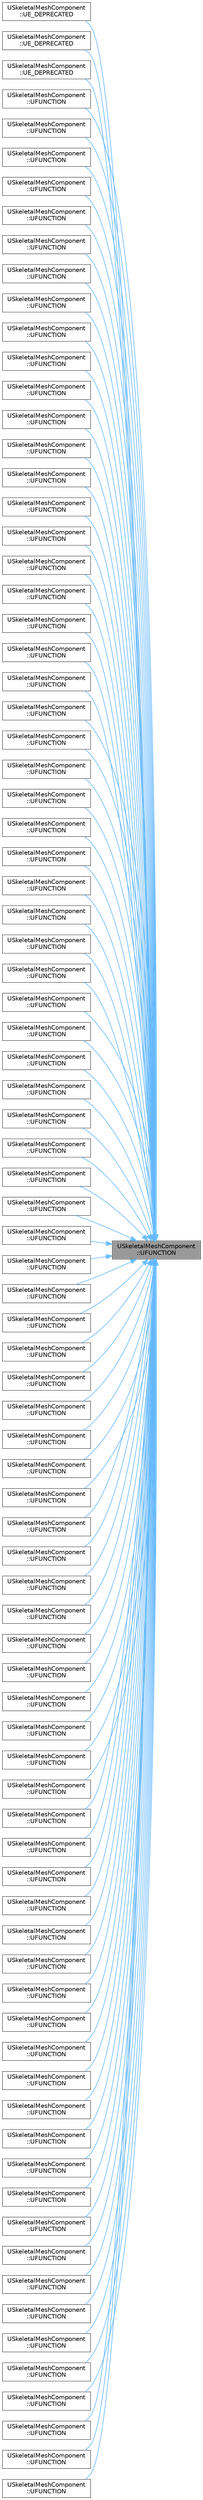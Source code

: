 digraph "USkeletalMeshComponent::UFUNCTION"
{
 // INTERACTIVE_SVG=YES
 // LATEX_PDF_SIZE
  bgcolor="transparent";
  edge [fontname=Helvetica,fontsize=10,labelfontname=Helvetica,labelfontsize=10];
  node [fontname=Helvetica,fontsize=10,shape=box,height=0.2,width=0.4];
  rankdir="RL";
  Node1 [id="Node000001",label="USkeletalMeshComponent\l::UFUNCTION",height=0.2,width=0.4,color="gray40", fillcolor="grey60", style="filled", fontcolor="black",tooltip="Set the SkeletalMesh rendered for this mesh."];
  Node1 -> Node2 [id="edge1_Node000001_Node000002",dir="back",color="steelblue1",style="solid",tooltip=" "];
  Node2 [id="Node000002",label="USkeletalMeshComponent\l::UE_DEPRECATED",height=0.2,width=0.4,color="grey40", fillcolor="white", style="filled",URL="$d2/d04/classUSkeletalMeshComponent.html#a48186c1c433cd054cfe8d4b9e07727c2",tooltip=" "];
  Node1 -> Node3 [id="edge2_Node000001_Node000003",dir="back",color="steelblue1",style="solid",tooltip=" "];
  Node3 [id="Node000003",label="USkeletalMeshComponent\l::UE_DEPRECATED",height=0.2,width=0.4,color="grey40", fillcolor="white", style="filled",URL="$d2/d04/classUSkeletalMeshComponent.html#a6dae4c934f00c7cdf143a092bbbdd2e3",tooltip=" "];
  Node1 -> Node4 [id="edge3_Node000001_Node000004",dir="back",color="steelblue1",style="solid",tooltip=" "];
  Node4 [id="Node000004",label="USkeletalMeshComponent\l::UE_DEPRECATED",height=0.2,width=0.4,color="grey40", fillcolor="white", style="filled",URL="$d2/d04/classUSkeletalMeshComponent.html#a67d084e7513312a721de10e393207876",tooltip="Returns all tagged linked instance nodes that match the tag."];
  Node1 -> Node5 [id="edge4_Node000001_Node000005",dir="back",color="steelblue1",style="solid",tooltip=" "];
  Node5 [id="Node000005",label="USkeletalMeshComponent\l::UFUNCTION",height=0.2,width=0.4,color="grey40", fillcolor="white", style="filled",URL="$d2/d04/classUSkeletalMeshComponent.html#a5ead743b8d0ac601d8fc7ad74bfed3d0",tooltip="Get curve value."];
  Node1 -> Node6 [id="edge5_Node000001_Node000006",dir="back",color="steelblue1",style="solid",tooltip=" "];
  Node6 [id="Node000006",label="USkeletalMeshComponent\l::UFUNCTION",height=0.2,width=0.4,color="grey40", fillcolor="white", style="filled",URL="$d2/d04/classUSkeletalMeshComponent.html#aae3533759dab37a90979177336d80d90",tooltip="Gets whether the post process blueprint is currently disabled for this component."];
  Node1 -> Node7 [id="edge6_Node000001_Node000007",dir="back",color="steelblue1",style="solid",tooltip=" "];
  Node7 [id="Node000007",label="USkeletalMeshComponent\l::UFUNCTION",height=0.2,width=0.4,color="grey40", fillcolor="white", style="filled",URL="$d2/d04/classUSkeletalMeshComponent.html#aa2bcd6a57b2cd9b0aec1116bad0edcf4",tooltip="Get float type attribute value."];
  Node1 -> Node8 [id="edge7_Node000001_Node000008",dir="back",color="steelblue1",style="solid",tooltip=" "];
  Node8 [id="Node000008",label="USkeletalMeshComponent\l::UFUNCTION",height=0.2,width=0.4,color="grey40", fillcolor="white", style="filled",URL="$d2/d04/classUSkeletalMeshComponent.html#ae5d02c8366f8c61bb9ce054fe878d8e0",tooltip="Get float type attribute value."];
  Node1 -> Node9 [id="edge8_Node000001_Node000009",dir="back",color="steelblue1",style="solid",tooltip=" "];
  Node9 [id="Node000009",label="USkeletalMeshComponent\l::UFUNCTION",height=0.2,width=0.4,color="grey40", fillcolor="white", style="filled",URL="$d2/d04/classUSkeletalMeshComponent.html#ac5a3296d584f10fa8015814a6feab6cb",tooltip="Get integer type attribute value."];
  Node1 -> Node10 [id="edge9_Node000001_Node000010",dir="back",color="steelblue1",style="solid",tooltip=" "];
  Node10 [id="Node000010",label="USkeletalMeshComponent\l::UFUNCTION",height=0.2,width=0.4,color="grey40", fillcolor="white", style="filled",URL="$d2/d04/classUSkeletalMeshComponent.html#a0dbf32c1377d30c1c197041fad81ccdc",tooltip="Get integer type attribute value."];
  Node1 -> Node11 [id="edge10_Node000001_Node000011",dir="back",color="steelblue1",style="solid",tooltip=" "];
  Node11 [id="Node000011",label="USkeletalMeshComponent\l::UFUNCTION",height=0.2,width=0.4,color="grey40", fillcolor="white", style="filled",URL="$d2/d04/classUSkeletalMeshComponent.html#a703be8fec750290ea0dd9769470a87f2",tooltip="Get string type attribute value."];
  Node1 -> Node12 [id="edge11_Node000001_Node000012",dir="back",color="steelblue1",style="solid",tooltip=" "];
  Node12 [id="Node000012",label="USkeletalMeshComponent\l::UFUNCTION",height=0.2,width=0.4,color="grey40", fillcolor="white", style="filled",URL="$d2/d04/classUSkeletalMeshComponent.html#ad349ca62a66bb181583c970403e21ac4",tooltip="Get string type attribute value."];
  Node1 -> Node13 [id="edge12_Node000001_Node000013",dir="back",color="steelblue1",style="solid",tooltip=" "];
  Node13 [id="Node000013",label="USkeletalMeshComponent\l::UFUNCTION",height=0.2,width=0.4,color="grey40", fillcolor="white", style="filled",URL="$d2/d04/classUSkeletalMeshComponent.html#af074e23bd565bda8b870c6eaaaf68bda",tooltip="Get FTransform type attribute value."];
  Node1 -> Node14 [id="edge13_Node000001_Node000014",dir="back",color="steelblue1",style="solid",tooltip=" "];
  Node14 [id="Node000014",label="USkeletalMeshComponent\l::UFUNCTION",height=0.2,width=0.4,color="grey40", fillcolor="white", style="filled",URL="$d2/d04/classUSkeletalMeshComponent.html#ad976e732544849224af20d98141983e5",tooltip="Get FTransform type attribute value."];
  Node1 -> Node15 [id="edge14_Node000001_Node000015",dir="back",color="steelblue1",style="solid",tooltip=" "];
  Node15 [id="Node000015",label="USkeletalMeshComponent\l::UFUNCTION",height=0.2,width=0.4,color="grey40", fillcolor="white", style="filled",URL="$d2/d04/classUSkeletalMeshComponent.html#a904b4c0198221bc5b158fefb4033ef9b",tooltip="Checks whether or not gravity is enabled on the given bone."];
  Node1 -> Node16 [id="edge15_Node000001_Node000016",dir="back",color="steelblue1",style="solid",tooltip=" "];
  Node16 [id="Node000016",label="USkeletalMeshComponent\l::UFUNCTION",height=0.2,width=0.4,color="grey40", fillcolor="white", style="filled",URL="$d2/d04/classUSkeletalMeshComponent.html#aead6d35d90988ac988c297d6889558b9",tooltip="Gets whether or not the clothing simulation is currently suspended."];
  Node1 -> Node17 [id="edge16_Node000001_Node000017",dir="back",color="steelblue1",style="solid",tooltip=" "];
  Node17 [id="Node000017",label="USkeletalMeshComponent\l::UFUNCTION",height=0.2,width=0.4,color="grey40", fillcolor="white", style="filled",URL="$d2/d04/classUSkeletalMeshComponent.html#ace14438491c18cd494ea87b1e13e744c",tooltip="Get the anim instance class via getter callable by sequencer."];
  Node1 -> Node18 [id="edge17_Node000001_Node000018",dir="back",color="steelblue1",style="solid",tooltip=" "];
  Node18 [id="Node000018",label="USkeletalMeshComponent\l::UFUNCTION",height=0.2,width=0.4,color="grey40", fillcolor="white", style="filled",URL="$d2/d04/classUSkeletalMeshComponent.html#ad6bb50b2a81949732b8fe6ae81be95bd",tooltip="Returns the mass (in kg) of the given bone."];
  Node1 -> Node19 [id="edge18_Node000001_Node000019",dir="back",color="steelblue1",style="solid",tooltip=" "];
  Node19 [id="Node000019",label="USkeletalMeshComponent\l::UFUNCTION",height=0.2,width=0.4,color="grey40", fillcolor="white", style="filled",URL="$d2/d04/classUSkeletalMeshComponent.html#a02ab99ff24e29661767826b91d8c81b1",tooltip="Get Morph target with given name."];
  Node1 -> Node20 [id="edge19_Node000001_Node000020",dir="back",color="steelblue1",style="solid",tooltip=" "];
  Node20 [id="Node000020",label="USkeletalMeshComponent\l::UFUNCTION",height=0.2,width=0.4,color="grey40", fillcolor="white", style="filled",URL="$d2/d04/classUSkeletalMeshComponent.html#a7f88d814df8effedc598d4cd8f4a6920",tooltip="Find Constraint Name from index."];
  Node1 -> Node21 [id="edge20_Node000001_Node000021",dir="back",color="steelblue1",style="solid",tooltip=" "];
  Node21 [id="Node000021",label="USkeletalMeshComponent\l::UFUNCTION",height=0.2,width=0.4,color="grey40", fillcolor="white", style="filled",URL="$d2/d04/classUSkeletalMeshComponent.html#a61a8cfb2efb34d8b5822f4dc93e76e4a",tooltip=" "];
  Node1 -> Node22 [id="edge21_Node000001_Node000022",dir="back",color="steelblue1",style="solid",tooltip=" "];
  Node22 [id="Node000022",label="USkeletalMeshComponent\l::UFUNCTION",height=0.2,width=0.4,color="grey40", fillcolor="white", style="filled",URL="$d2/d04/classUSkeletalMeshComponent.html#aa02ac6d83500337acbbdd45ba66c2561",tooltip="Returns the center of mass of the skeletal mesh, instead of the root body's location."];
  Node1 -> Node23 [id="edge22_Node000001_Node000023",dir="back",color="steelblue1",style="solid",tooltip=" "];
  Node23 [id="Node000023",label="USkeletalMeshComponent\l::UFUNCTION",height=0.2,width=0.4,color="grey40", fillcolor="white", style="filled",URL="$d2/d04/classUSkeletalMeshComponent.html#aa84d6cde8f775675fd48d8892e509a58",tooltip="Add a force to all rigid bodies below."];
  Node1 -> Node24 [id="edge23_Node000001_Node000024",dir="back",color="steelblue1",style="solid",tooltip=" "];
  Node24 [id="Node000024",label="USkeletalMeshComponent\l::UFUNCTION",height=0.2,width=0.4,color="grey40", fillcolor="white", style="filled",URL="$d2/d04/classUSkeletalMeshComponent.html#a733d9a077622f6e0cad3ca39a999c899",tooltip="Add impulse to all single rigid bodies below."];
  Node1 -> Node25 [id="edge24_Node000001_Node000025",dir="back",color="steelblue1",style="solid",tooltip=" "];
  Node25 [id="Node000025",label="USkeletalMeshComponent\l::UFUNCTION",height=0.2,width=0.4,color="grey40", fillcolor="white", style="filled",URL="$d2/d04/classUSkeletalMeshComponent.html#a9954c0086b7a7772ce529aefa872a8d0",tooltip="Changes the value of bNotifyRigidBodyCollision on all bodies below a given bone."];
  Node1 -> Node26 [id="edge25_Node000001_Node000026",dir="back",color="steelblue1",style="solid",tooltip=" "];
  Node26 [id="Node000026",label="USkeletalMeshComponent\l::UFUNCTION",height=0.2,width=0.4,color="grey40", fillcolor="white", style="filled",URL="$d2/d04/classUSkeletalMeshComponent.html#a1dc634be950e63851c7075ea5ddb83d1",tooltip="Accumulate AddPhysicsBlendWeight to physics blendweight for all of the bones below passed in bone to ..."];
  Node1 -> Node27 [id="edge26_Node000001_Node000027",dir="back",color="steelblue1",style="solid",tooltip=" "];
  Node27 [id="Node000027",label="USkeletalMeshComponent\l::UFUNCTION",height=0.2,width=0.4,color="grey40", fillcolor="white", style="filled",URL="$d2/d04/classUSkeletalMeshComponent.html#a60113b4d9a752b84367b33e6d3315888",tooltip="Clear all Morph Target that are set to this mesh."];
  Node1 -> Node28 [id="edge27_Node000001_Node000028",dir="back",color="steelblue1",style="solid",tooltip=" "];
  Node28 [id="Node000028",label="USkeletalMeshComponent\l::UFUNCTION",height=0.2,width=0.4,color="grey40", fillcolor="white", style="filled",URL="$d2/d04/classUSkeletalMeshComponent.html#a9fe194160286ff577a0a29aa5c405cee",tooltip="Used to indicate we should force 'teleport' during the next call to UpdateClothState,..."];
  Node1 -> Node29 [id="edge28_Node000001_Node000029",dir="back",color="steelblue1",style="solid",tooltip=" "];
  Node29 [id="Node000029",label="USkeletalMeshComponent\l::UFUNCTION",height=0.2,width=0.4,color="grey40", fillcolor="white", style="filled",URL="$d2/d04/classUSkeletalMeshComponent.html#ac67a71c217760ba82b5d053fcb3bf256",tooltip="Used to indicate we should force 'teleport and reset' during the next call to UpdateClothState."];
  Node1 -> Node30 [id="edge29_Node000001_Node000030",dir="back",color="steelblue1",style="solid",tooltip=" "];
  Node30 [id="Node000030",label="USkeletalMeshComponent\l::UFUNCTION",height=0.2,width=0.4,color="grey40", fillcolor="white", style="filled",URL="$d2/d04/classUSkeletalMeshComponent.html#a6fe61d97840c1ff3e32698ebb61c8795",tooltip="Gets the current Angular state for a named bone constraint."];
  Node1 -> Node31 [id="edge30_Node000001_Node000031",dir="back",color="steelblue1",style="solid",tooltip=" "];
  Node31 [id="Node000031",label="USkeletalMeshComponent\l::UFUNCTION",height=0.2,width=0.4,color="grey40", fillcolor="white", style="filled",URL="$d2/d04/classUSkeletalMeshComponent.html#abf0c826576e519b7d3810bb6de517c69",tooltip="Destroys and recreates the clothing actors in the current simulation."];
  Node1 -> Node32 [id="edge31_Node000001_Node000032",dir="back",color="steelblue1",style="solid",tooltip=" "];
  Node32 [id="Node000032",label="USkeletalMeshComponent\l::UFUNCTION",height=0.2,width=0.4,color="grey40", fillcolor="white", style="filled",URL="$d2/d04/classUSkeletalMeshComponent.html#aac1d8d9be984a2125c556d4f81dd8fcc",tooltip="Remove a cloth collision source defined by a component."];
  Node1 -> Node33 [id="edge32_Node000001_Node000033",dir="back",color="steelblue1",style="solid",tooltip=" "];
  Node33 [id="Node000033",label="USkeletalMeshComponent\l::UFUNCTION",height=0.2,width=0.4,color="grey40", fillcolor="white", style="filled",URL="$d2/d04/classUSkeletalMeshComponent.html#aab410627c7c9e68f3eaf11171185fa34",tooltip="Allows you to reset bodies Simulate state based on where bUsePhysics is set to true in the BodySetup."];
  Node1 -> Node34 [id="edge33_Node000001_Node000034",dir="back",color="steelblue1",style="solid",tooltip=" "];
  Node34 [id="Node000034",label="USkeletalMeshComponent\l::UFUNCTION",height=0.2,width=0.4,color="grey40", fillcolor="white", style="filled",URL="$d2/d04/classUSkeletalMeshComponent.html#ab78439c9252f3603d98476dd01bfc027",tooltip="By reset, it will allow all the curves to be evaluated."];
  Node1 -> Node35 [id="edge34_Node000001_Node000035",dir="back",color="steelblue1",style="solid",tooltip=" "];
  Node35 [id="Node000035",label="USkeletalMeshComponent\l::UFUNCTION",height=0.2,width=0.4,color="grey40", fillcolor="white", style="filled",URL="$d2/d04/classUSkeletalMeshComponent.html#a46397ddc84f2e0c86d5dc149d84aea27",tooltip="Remove all cloth collision sources."];
  Node1 -> Node36 [id="edge35_Node000001_Node000036",dir="back",color="steelblue1",style="solid",tooltip=" "];
  Node36 [id="Node000036",label="USkeletalMeshComponent\l::UFUNCTION",height=0.2,width=0.4,color="grey40", fillcolor="white", style="filled",URL="$d2/d04/classUSkeletalMeshComponent.html#ab23058b26a923d04ba2e93bd9ecac793",tooltip="Reset the teleport mode of a next update to 'Continuous'."];
  Node1 -> Node37 [id="edge36_Node000001_Node000037",dir="back",color="steelblue1",style="solid",tooltip=" "];
  Node37 [id="Node000037",label="USkeletalMeshComponent\l::UFUNCTION",height=0.2,width=0.4,color="grey40", fillcolor="white", style="filled",URL="$d2/d04/classUSkeletalMeshComponent.html#a120e819f2ad575df498cc36ea9fcb065",tooltip="set the linear velocity of the child bodies to match that of the given parent bone"];
  Node1 -> Node38 [id="edge37_Node000001_Node000038",dir="back",color="steelblue1",style="solid",tooltip=" "];
  Node38 [id="Node000038",label="USkeletalMeshComponent\l::UFUNCTION",height=0.2,width=0.4,color="grey40", fillcolor="white", style="filled",URL="$d2/d04/classUSkeletalMeshComponent.html#a021c77b20ee399d6a4a5e8068faaf149",tooltip="Set all of the bones below passed in bone to be simulated."];
  Node1 -> Node39 [id="edge38_Node000001_Node000039",dir="back",color="steelblue1",style="solid",tooltip=" "];
  Node39 [id="Node000039",label="USkeletalMeshComponent\l::UFUNCTION",height=0.2,width=0.4,color="grey40", fillcolor="white", style="filled",URL="$d2/d04/classUSkeletalMeshComponent.html#a9c2db4d2763fde69c576deb1be672776",tooltip="[WARNING: Chaos Only] Set all of the bones below passed in bone to be disabled or not for the associa..."];
  Node1 -> Node40 [id="edge39_Node000001_Node000040",dir="back",color="steelblue1",style="solid",tooltip=" "];
  Node40 [id="Node000040",label="USkeletalMeshComponent\l::UFUNCTION",height=0.2,width=0.4,color="grey40", fillcolor="white", style="filled",URL="$d2/d04/classUSkeletalMeshComponent.html#a4cf6d5b85c58a56a8bbfb13b5a3b879f",tooltip="Set all of the bones below passed in bone to be simulated."];
  Node1 -> Node41 [id="edge40_Node000001_Node000041",dir="back",color="steelblue1",style="solid",tooltip=" "];
  Node41 [id="Node000041",label="USkeletalMeshComponent\l::UFUNCTION",height=0.2,width=0.4,color="grey40", fillcolor="white", style="filled",URL="$d2/d04/classUSkeletalMeshComponent.html#a549551b81553b5577e782027f37c1dad",tooltip=" "];
  Node1 -> Node42 [id="edge41_Node000001_Node000042",dir="back",color="steelblue1",style="solid",tooltip=" "];
  Node42 [id="Node000042",label="USkeletalMeshComponent\l::UFUNCTION",height=0.2,width=0.4,color="grey40", fillcolor="white", style="filled",URL="$d2/d04/classUSkeletalMeshComponent.html#aaed7c5555f70dad2a25209724ae33308",tooltip="Set bSimulatePhysics to true for all bone bodies."];
  Node1 -> Node43 [id="edge42_Node000001_Node000043",dir="back",color="steelblue1",style="solid",tooltip=" "];
  Node43 [id="Node000043",label="USkeletalMeshComponent\l::UFUNCTION",height=0.2,width=0.4,color="grey40", fillcolor="white", style="filled",URL="$d2/d04/classUSkeletalMeshComponent.html#acfd04d5d4cfbaf83a187dcb8509a0dc3",tooltip="Set Angular Drive motors params for all constraint instances."];
  Node1 -> Node44 [id="edge43_Node000001_Node000044",dir="back",color="steelblue1",style="solid",tooltip=" "];
  Node44 [id="Node000044",label="USkeletalMeshComponent\l::UFUNCTION",height=0.2,width=0.4,color="grey40", fillcolor="white", style="filled",URL="$d2/d04/classUSkeletalMeshComponent.html#a3f54baa5ab67de26989cb68a0d86577c",tooltip="Enable or Disable AngularPositionDrive."];
  Node1 -> Node45 [id="edge44_Node000001_Node000045",dir="back",color="steelblue1",style="solid",tooltip=" "];
  Node45 [id="Node000045",label="USkeletalMeshComponent\l::UFUNCTION",height=0.2,width=0.4,color="grey40", fillcolor="white", style="filled",URL="$d2/d04/classUSkeletalMeshComponent.html#aa64ab9e70466165175e22fcd1df3fef0",tooltip="Enable or Disable AngularVelocityDrive."];
  Node1 -> Node46 [id="edge45_Node000001_Node000046",dir="back",color="steelblue1",style="solid",tooltip=" "];
  Node46 [id="Node000046",label="USkeletalMeshComponent\l::UFUNCTION",height=0.2,width=0.4,color="grey40", fillcolor="white", style="filled",URL="$d2/d04/classUSkeletalMeshComponent.html#a58d7948aa38003183f31bfd620ed5514",tooltip="Sets whether cloth assets should be created/simulated in this component."];
  Node1 -> Node47 [id="edge46_Node000001_Node000047",dir="back",color="steelblue1",style="solid",tooltip=" "];
  Node47 [id="Node000047",label="USkeletalMeshComponent\l::UFUNCTION",height=0.2,width=0.4,color="grey40", fillcolor="white", style="filled",URL="$d2/d04/classUSkeletalMeshComponent.html#a5e04ddffee24ce2d546b6fc597980527",tooltip="resets, and then only allow the following list to be allowed/disallowed"];
  Node1 -> Node48 [id="edge47_Node000001_Node000048",dir="back",color="steelblue1",style="solid",tooltip=" "];
  Node48 [id="Node000048",label="USkeletalMeshComponent\l::UFUNCTION",height=0.2,width=0.4,color="grey40", fillcolor="white", style="filled",URL="$d2/d04/classUSkeletalMeshComponent.html#a20b006828b0d473d29da79d5757db50b",tooltip="Sets the Angular Motion Ranges for a named constraint."];
  Node1 -> Node49 [id="edge48_Node000001_Node000049",dir="back",color="steelblue1",style="solid",tooltip=" "];
  Node49 [id="Node000049",label="USkeletalMeshComponent\l::UFUNCTION",height=0.2,width=0.4,color="grey40", fillcolor="white", style="filled",URL="$d2/d04/classUSkeletalMeshComponent.html#abd4eb479308c7b74cbe87128264b146b",tooltip="Set a single bone to be simulated (or not)"];
  Node1 -> Node50 [id="edge49_Node000001_Node000050",dir="back",color="steelblue1",style="solid",tooltip=" "];
  Node50 [id="Node000050",label="USkeletalMeshComponent\l::UFUNCTION",height=0.2,width=0.4,color="grey40", fillcolor="white", style="filled",URL="$d2/d04/classUSkeletalMeshComponent.html#adf77e9dbc95fd76fed8379178ad97f46",tooltip=" "];
  Node1 -> Node51 [id="edge50_Node000001_Node000051",dir="back",color="steelblue1",style="solid",tooltip=" "];
  Node51 [id="Node000051",label="USkeletalMeshComponent\l::UFUNCTION",height=0.2,width=0.4,color="grey40", fillcolor="white", style="filled",URL="$d2/d04/classUSkeletalMeshComponent.html#a189895994efb824a69bcd309f9700b2e",tooltip="Sets the constraint profile properties (limits, motors, etc...) to match the constraint profile as de..."];
  Node1 -> Node52 [id="edge51_Node000001_Node000052",dir="back",color="steelblue1",style="solid",tooltip=" "];
  Node52 [id="Node000052",label="USkeletalMeshComponent\l::UFUNCTION",height=0.2,width=0.4,color="grey40", fillcolor="white", style="filled",URL="$d2/d04/classUSkeletalMeshComponent.html#acfa63dd019a67af346730d4e762e564a",tooltip="Sets the constraint profile properties (limits, motors, etc...) to match the constraint profile as de..."];
  Node1 -> Node53 [id="edge52_Node000001_Node000053",dir="back",color="steelblue1",style="solid",tooltip=" "];
  Node53 [id="Node000053",label="USkeletalMeshComponent\l::UFUNCTION",height=0.2,width=0.4,color="grey40", fillcolor="white", style="filled",URL="$d2/d04/classUSkeletalMeshComponent.html#a82113d546708a212d6e0e1468fc7f6d3",tooltip="Sets whether the post process blueprint is currently running for this component."];
  Node1 -> Node54 [id="edge53_Node000001_Node000054",dir="back",color="steelblue1",style="solid",tooltip=" "];
  Node54 [id="Node000054",label="USkeletalMeshComponent\l::UFUNCTION",height=0.2,width=0.4,color="grey40", fillcolor="white", style="filled",URL="$d2/d04/classUSkeletalMeshComponent.html#ae463457d23ece9b969d56f77c5485e91",tooltip="Enables or disables gravity to all bodies below the given bone."];
  Node1 -> Node55 [id="edge54_Node000001_Node000055",dir="back",color="steelblue1",style="solid",tooltip=" "];
  Node55 [id="Node000055",label="USkeletalMeshComponent\l::UFUNCTION",height=0.2,width=0.4,color="grey40", fillcolor="white", style="filled",URL="$d2/d04/classUSkeletalMeshComponent.html#ae85f73326fd6927f66dc9547404b9ece",tooltip="Disable physics blending of bones."];
  Node1 -> Node56 [id="edge55_Node000001_Node000056",dir="back",color="steelblue1",style="solid",tooltip=" "];
  Node56 [id="Node000056",label="USkeletalMeshComponent\l::UFUNCTION",height=0.2,width=0.4,color="grey40", fillcolor="white", style="filled",URL="$d2/d04/classUSkeletalMeshComponent.html#a07030caf9e25793007bf9ad3532847ec",tooltip="This is global set up for setting physics blend weight This does multiple things automatically If Phy..."];
  Node1 -> Node57 [id="edge56_Node000001_Node000057",dir="back",color="steelblue1",style="solid",tooltip=" "];
  Node57 [id="Node000057",label="USkeletalMeshComponent\l::UFUNCTION",height=0.2,width=0.4,color="grey40", fillcolor="white", style="filled",URL="$d2/d04/classUSkeletalMeshComponent.html#a09665e2211309e8c93236569b803b6b5",tooltip="Takes a snapshot of this skeletal mesh component's pose and saves it to the specified snapshot."];
  Node1 -> Node58 [id="edge57_Node000001_Node000058",dir="back",color="steelblue1",style="solid",tooltip=" "];
  Node58 [id="Node000058",label="USkeletalMeshComponent\l::UFUNCTION",height=0.2,width=0.4,color="grey40", fillcolor="white", style="filled",URL="$d2/d04/classUSkeletalMeshComponent.html#a9d0b02a438582ee70032600c592aa369",tooltip="Toggles whether the post process blueprint will run for this component."];
  Node1 -> Node59 [id="edge58_Node000001_Node000059",dir="back",color="steelblue1",style="solid",tooltip=" "];
  Node59 [id="Node000059",label="USkeletalMeshComponent\l::UFUNCTION",height=0.2,width=0.4,color="grey40", fillcolor="white", style="filled",URL="$d2/d04/classUSkeletalMeshComponent.html#ae7585166a6e21368de65b9105f6e1376",tooltip=" "];
  Node1 -> Node60 [id="edge59_Node000001_Node000060",dir="back",color="steelblue1",style="solid",tooltip=" "];
  Node60 [id="Node000060",label="USkeletalMeshComponent\l::UFUNCTION",height=0.2,width=0.4,color="grey40", fillcolor="white", style="filled",URL="$d2/d04/classUSkeletalMeshComponent.html#a3fd8b8057ea4bde29e8c2b9f4ecac6e0",tooltip=" "];
  Node1 -> Node61 [id="edge60_Node000001_Node000061",dir="back",color="steelblue1",style="solid",tooltip=" "];
  Node61 [id="Node000061",label="USkeletalMeshComponent\l::UFUNCTION",height=0.2,width=0.4,color="grey40", fillcolor="white", style="filled",URL="$d2/d04/classUSkeletalMeshComponent.html#a0ddcdc8a3a246527f65f2f001d23848a",tooltip=" "];
  Node1 -> Node62 [id="edge61_Node000001_Node000062",dir="back",color="steelblue1",style="solid",tooltip=" "];
  Node62 [id="Node000062",label="USkeletalMeshComponent\l::UFUNCTION",height=0.2,width=0.4,color="grey40", fillcolor="white", style="filled",URL="$d2/d04/classUSkeletalMeshComponent.html#aff689389f22091d11e5712a8678e155b",tooltip="Returns whether there are any valid instances to run, currently this means whether we have have an an..."];
  Node1 -> Node63 [id="edge62_Node000001_Node000063",dir="back",color="steelblue1",style="solid",tooltip=" "];
  Node63 [id="Node000063",label="USkeletalMeshComponent\l::UFUNCTION",height=0.2,width=0.4,color="grey40", fillcolor="white", style="filled",URL="$d2/d04/classUSkeletalMeshComponent.html#a8ce750afdd9eeaf525f857650a48d0c8",tooltip=" "];
  Node1 -> Node64 [id="edge63_Node000001_Node000064",dir="back",color="steelblue1",style="solid",tooltip=" "];
  Node64 [id="Node000064",label="USkeletalMeshComponent\l::UFUNCTION",height=0.2,width=0.4,color="grey40", fillcolor="white", style="filled",URL="$d2/d04/classUSkeletalMeshComponent.html#a7ea5ab816caf465c29822c5e1f886265",tooltip="Given a world position, find the closest point on the physics asset."];
  Node1 -> Node65 [id="edge64_Node000001_Node000065",dir="back",color="steelblue1",style="solid",tooltip=" "];
  Node65 [id="Node000065",label="USkeletalMeshComponent\l::UFUNCTION",height=0.2,width=0.4,color="grey40", fillcolor="white", style="filled",URL="$d2/d04/classUSkeletalMeshComponent.html#a1573bbd0dc0cd8a7feaf0dca5d101d04",tooltip="Returns the animation instance that is driving the class (if available)."];
  Node1 -> Node66 [id="edge65_Node000001_Node000066",dir="back",color="steelblue1",style="solid",tooltip=" "];
  Node66 [id="Node000066",label="USkeletalMeshComponent\l::UFUNCTION",height=0.2,width=0.4,color="grey40", fillcolor="white", style="filled",URL="$d2/d04/classUSkeletalMeshComponent.html#a2b91bf1f3b55c077dee3edd996436599",tooltip="Gets a constraint by its name."];
  Node1 -> Node67 [id="edge66_Node000001_Node000067",dir="back",color="steelblue1",style="solid",tooltip=" "];
  Node67 [id="Node000067",label="USkeletalMeshComponent\l::UFUNCTION",height=0.2,width=0.4,color="grey40", fillcolor="white", style="filled",URL="$d2/d04/classUSkeletalMeshComponent.html#a76b011a02d2076f8aa2195fededcc322",tooltip=" "];
  Node1 -> Node68 [id="edge67_Node000001_Node000068",dir="back",color="steelblue1",style="solid",tooltip=" "];
  Node68 [id="Node000068",label="USkeletalMeshComponent\l::UFUNCTION",height=0.2,width=0.4,color="grey40", fillcolor="white", style="filled",URL="$d2/d04/classUSkeletalMeshComponent.html#af569f995b5d99602bad6e6b23e7af5aa",tooltip=" "];
  Node1 -> Node69 [id="edge68_Node000001_Node000069",dir="back",color="steelblue1",style="solid",tooltip=" "];
  Node69 [id="Node000069",label="USkeletalMeshComponent\l::UFUNCTION",height=0.2,width=0.4,color="grey40", fillcolor="white", style="filled",URL="$d2/d04/classUSkeletalMeshComponent.html#acb6a8aa00ff2c628355bb43fb77a419e",tooltip="Returns the active post process instance is one is available."];
  Node1 -> Node70 [id="edge69_Node000001_Node000070",dir="back",color="steelblue1",style="solid",tooltip=" "];
  Node70 [id="Node000070",label="USkeletalMeshComponent\l::UFUNCTION",height=0.2,width=0.4,color="grey40", fillcolor="white", style="filled",URL="$d2/d04/classUSkeletalMeshComponent.html#ab07a4a0e9cfd697d26fd33d37aeaa1ca",tooltip="Set the anim instance class."];
  Node1 -> Node71 [id="edge70_Node000001_Node000071",dir="back",color="steelblue1",style="solid",tooltip=" "];
  Node71 [id="Node000071",label="USkeletalMeshComponent\l::UFUNCTION",height=0.2,width=0.4,color="grey40", fillcolor="white", style="filled",URL="$d2/d04/classUSkeletalMeshComponent.html#a29cc335d94f11d3e5e16761b58e54ef0",tooltip="If this component has a valid LeaderPoseComponent then this function makes cloth items on the followe..."];
  Node1 -> Node72 [id="edge71_Node000001_Node000072",dir="back",color="steelblue1",style="solid",tooltip=" "];
  Node72 [id="Node000072",label="USkeletalMeshComponent\l::UFUNCTION",height=0.2,width=0.4,color="grey40", fillcolor="white", style="filled",URL="$d2/d04/classUSkeletalMeshComponent.html#a035bf460c063f72892e908c009b04e1e",tooltip="Break a constraint off a Gore mesh."];
  Node1 -> Node73 [id="edge72_Node000001_Node000073",dir="back",color="steelblue1",style="solid",tooltip=" "];
  Node73 [id="Node000073",label="USkeletalMeshComponent\l::UFUNCTION",height=0.2,width=0.4,color="grey40", fillcolor="white", style="filled",URL="$d2/d04/classUSkeletalMeshComponent.html#a01dc8b3773e300bed134b62f241dfd58",tooltip="Gets all the constraints."];
  Node1 -> Node74 [id="edge73_Node000001_Node000074",dir="back",color="steelblue1",style="solid",tooltip=" "];
  Node74 [id="Node000074",label="USkeletalMeshComponent\l::UFUNCTION",height=0.2,width=0.4,color="grey40", fillcolor="white", style="filled",URL="$d2/d04/classUSkeletalMeshComponent.html#a4f91f5b7eac5dc4ab30fe60dd19fdb26",tooltip="Gets all the constraints attached to a body."];
  Node1 -> Node75 [id="edge74_Node000001_Node000075",dir="back",color="steelblue1",style="solid",tooltip=" "];
  Node75 [id="Node000075",label="USkeletalMeshComponent\l::UFUNCTION",height=0.2,width=0.4,color="grey40", fillcolor="white", style="filled",URL="$d2/d04/classUSkeletalMeshComponent.html#a162b329eb94068e9d0a1b23ce9d26ae5",tooltip="This overrides current AnimationData parameter in the SkeletalMeshComponent."];
  Node1 -> Node76 [id="edge75_Node000001_Node000076",dir="back",color="steelblue1",style="solid",tooltip=" "];
  Node76 [id="Node000076",label="USkeletalMeshComponent\l::UFUNCTION",height=0.2,width=0.4,color="grey40", fillcolor="white", style="filled",URL="$d2/d04/classUSkeletalMeshComponent.html#ab3001e4685b9f88ca70ae0872802a55a",tooltip=" "];
  Node1 -> Node77 [id="edge76_Node000001_Node000077",dir="back",color="steelblue1",style="solid",tooltip=" "];
  Node77 [id="Node000077",label="USkeletalMeshComponent\l::UFUNCTION",height=0.2,width=0.4,color="grey40", fillcolor="white", style="filled",URL="$d2/d04/classUSkeletalMeshComponent.html#a4bcac353df7c65d3fb2a6e7c5354c66f",tooltip="Below are the interface to control animation when animation mode, not blueprint mode."];
  Node1 -> Node78 [id="edge77_Node000001_Node000078",dir="back",color="steelblue1",style="solid",tooltip=" "];
  Node78 [id="Node000078",label="USkeletalMeshComponent\l::UFUNCTION",height=0.2,width=0.4,color="grey40", fillcolor="white", style="filled",URL="$d2/d04/classUSkeletalMeshComponent.html#af3f896132701530a3803b4ca5bb4f77a",tooltip="Informs any active anim instances (main instance, linked instances, post instance) that a dynamics re..."];
  Node1 -> Node79 [id="edge78_Node000001_Node000079",dir="back",color="steelblue1",style="solid",tooltip=" "];
  Node79 [id="Node000079",label="USkeletalMeshComponent\l::UFUNCTION",height=0.2,width=0.4,color="grey40", fillcolor="white", style="filled",URL="$d2/d04/classUSkeletalMeshComponent.html#a5830949f49da4763e22ff0515d2600ea",tooltip="Resumes a previously suspended clothing simulation, teleporting the clothing on the next tick."];
  Node1 -> Node80 [id="edge79_Node000001_Node000080",dir="back",color="steelblue1",style="solid",tooltip=" "];
  Node80 [id="Node000080",label="USkeletalMeshComponent\l::UFUNCTION",height=0.2,width=0.4,color="grey40", fillcolor="white", style="filled",URL="$d2/d04/classUSkeletalMeshComponent.html#a8b4530c0b4dfc2da1bfd51cd42a2d857",tooltip=" "];
  Node1 -> Node81 [id="edge80_Node000001_Node000081",dir="back",color="steelblue1",style="solid",tooltip=" "];
  Node81 [id="Node000081",label="USkeletalMeshComponent\l::UFUNCTION",height=0.2,width=0.4,color="grey40", fillcolor="white", style="filled",URL="$d2/d04/classUSkeletalMeshComponent.html#aad0614c04fb07516d2a6e8c177a0ae06",tooltip="Whether the built-in animation of this component should run when the component ticks."];
  Node1 -> Node82 [id="edge81_Node000001_Node000082",dir="back",color="steelblue1",style="solid",tooltip=" "];
  Node82 [id="Node000082",label="USkeletalMeshComponent\l::UFUNCTION",height=0.2,width=0.4,color="grey40", fillcolor="white", style="filled",URL="$d2/d04/classUSkeletalMeshComponent.html#a2fc333f0ca9ed653ff8d61050af1660d",tooltip="Set Morph Target with Name and Value(0-1)"];
  Node1 -> Node83 [id="edge82_Node000001_Node000083",dir="back",color="steelblue1",style="solid",tooltip=" "];
  Node83 [id="Node000083",label="USkeletalMeshComponent\l::UFUNCTION",height=0.2,width=0.4,color="grey40", fillcolor="white", style="filled",URL="$d2/d04/classUSkeletalMeshComponent.html#a80902423c1e7ccb29d45bbd9e2c78856",tooltip=" "];
  Node1 -> Node84 [id="edge83_Node000001_Node000084",dir="back",color="steelblue1",style="solid",tooltip=" "];
  Node84 [id="Node000084",label="USkeletalMeshComponent\l::UFUNCTION",height=0.2,width=0.4,color="grey40", fillcolor="white", style="filled",URL="$d2/d04/classUSkeletalMeshComponent.html#ac57b427363e9df4737b1b86cb531e0af",tooltip=" "];
  Node1 -> Node85 [id="edge84_Node000001_Node000085",dir="back",color="steelblue1",style="solid",tooltip=" "];
  Node85 [id="Node000085",label="USkeletalMeshComponent\l::UFUNCTION",height=0.2,width=0.4,color="grey40", fillcolor="white", style="filled",URL="$d2/d04/classUSkeletalMeshComponent.html#a4ffc50c88817ea92e8b68b47f4641566",tooltip="Sets whether or not to animate cloth in the editor."];
  Node1 -> Node86 [id="edge85_Node000001_Node000086",dir="back",color="steelblue1",style="solid",tooltip=" "];
  Node86 [id="Node000086",label="USkeletalMeshComponent\l::UFUNCTION",height=0.2,width=0.4,color="grey40", fillcolor="white", style="filled",URL="$d2/d04/classUSkeletalMeshComponent.html#a856d4607945d7658011f8dcb1fa6c05a",tooltip=" "];
  Node1 -> Node87 [id="edge86_Node000001_Node000087",dir="back",color="steelblue1",style="solid",tooltip=" "];
  Node87 [id="Node000087",label="USkeletalMeshComponent\l::UFUNCTION",height=0.2,width=0.4,color="grey40", fillcolor="white", style="filled",URL="$d2/d04/classUSkeletalMeshComponent.html#ad94530037892accca0dba76a2ff98093",tooltip="Stops simulating clothing, but does not show clothing ref pose."];
}
